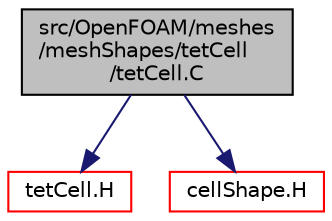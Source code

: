 digraph "src/OpenFOAM/meshes/meshShapes/tetCell/tetCell.C"
{
  bgcolor="transparent";
  edge [fontname="Helvetica",fontsize="10",labelfontname="Helvetica",labelfontsize="10"];
  node [fontname="Helvetica",fontsize="10",shape=record];
  Node1 [label="src/OpenFOAM/meshes\l/meshShapes/tetCell\l/tetCell.C",height=0.2,width=0.4,color="black", fillcolor="grey75", style="filled" fontcolor="black"];
  Node1 -> Node2 [color="midnightblue",fontsize="10",style="solid",fontname="Helvetica"];
  Node2 [label="tetCell.H",height=0.2,width=0.4,color="red",URL="$tetCell_8H.html"];
  Node1 -> Node3 [color="midnightblue",fontsize="10",style="solid",fontname="Helvetica"];
  Node3 [label="cellShape.H",height=0.2,width=0.4,color="red",URL="$cellShape_8H.html"];
}
